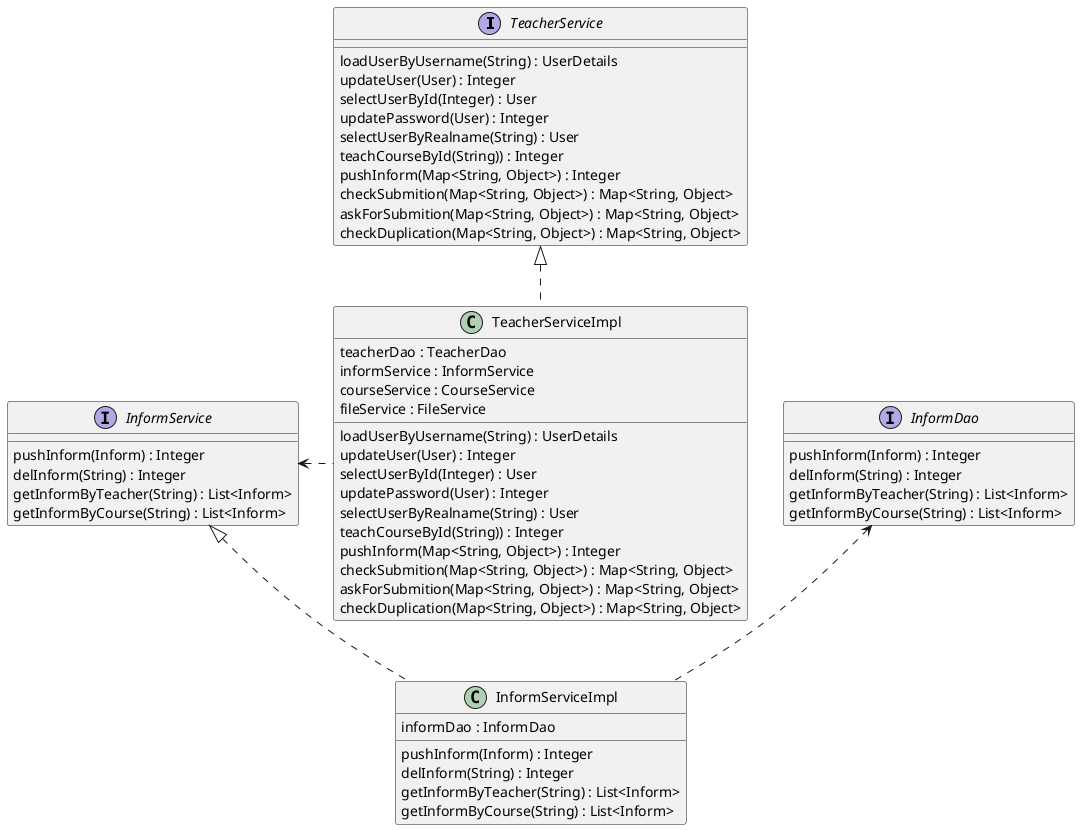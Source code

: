 @startuml
'https://plantuml.com/class-diagram

interface TeacherService
interface InformService

interface InformDao

class TeacherServiceImpl
class InformServiceImpl

'class TeacherController

TeacherService <|.. TeacherServiceImpl
InformService <|.. InformServiceImpl
'TeacherService <. TeacherController
InformDao <.. InformServiceImpl
InformService <. TeacherServiceImpl

interface TeacherService {
    loadUserByUsername(String) : UserDetails
    updateUser(User) : Integer
    selectUserById(Integer) : User
    updatePassword(User) : Integer
    selectUserByRealname(String) : User
    teachCourseById(String)) : Integer
    pushInform(Map<String, Object>) : Integer
    checkSubmition(Map<String, Object>) : Map<String, Object>
    askForSubmition(Map<String, Object>) : Map<String, Object>
    checkDuplication(Map<String, Object>) : Map<String, Object>
}

class TeacherServiceImpl {
    teacherDao : TeacherDao
    informService : InformService
    courseService : CourseService
    fileService : FileService

    loadUserByUsername(String) : UserDetails
    updateUser(User) : Integer
    selectUserById(Integer) : User
    updatePassword(User) : Integer
    selectUserByRealname(String) : User
    teachCourseById(String)) : Integer
    pushInform(Map<String, Object>) : Integer
    checkSubmition(Map<String, Object>) : Map<String, Object>
    askForSubmition(Map<String, Object>) : Map<String, Object>
    checkDuplication(Map<String, Object>) : Map<String, Object>
}

interface InformService {
    pushInform(Inform) : Integer
    delInform(String) : Integer
    getInformByTeacher(String) : List<Inform>
    getInformByCourse(String) : List<Inform>
}
class InformServiceImpl {
    informDao : InformDao
    pushInform(Inform) : Integer
    delInform(String) : Integer
    getInformByTeacher(String) : List<Inform>
    getInformByCourse(String) : List<Inform>
}
interface InformDao {
    pushInform(Inform) : Integer
    delInform(String) : Integer
    getInformByTeacher(String) : List<Inform>
    getInformByCourse(String) : List<Inform>
}
'class TeacherController {
'    teacherService : TeacherService
'
'        updateUser(User) : Integer
'        selectUserById(Integer) : User
'        updatePassword(User) : Integer
'        selectUserByRealname(String) : User
'        teachCourseById(String)) : Integer
'        pushInform(Map<String, Object>) : Integer
'        checkSubmition(Map<String, Object>) : Map<String, Object>
'        askForSubmition(Map<String, Object>) : Map<String, Object>
'        checkDuplication(Map<String, Object>) : Map<String, Object>
'}


@enduml